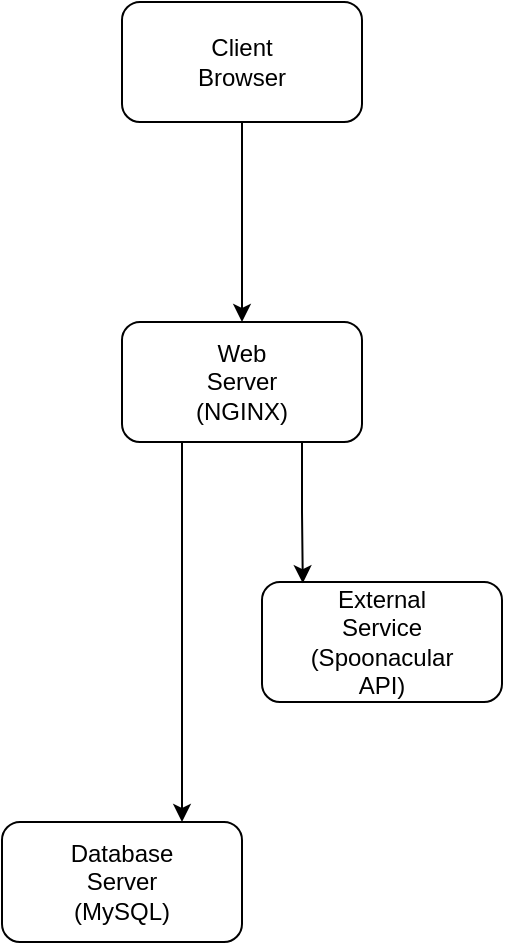 <mxfile version="26.1.1">
  <diagram name="Page-1" id="LOTBRAkOF79c5huIzY-V">
    <mxGraphModel dx="2074" dy="1267" grid="1" gridSize="10" guides="1" tooltips="1" connect="1" arrows="1" fold="1" page="1" pageScale="1" pageWidth="1169" pageHeight="827" math="0" shadow="0">
      <root>
        <mxCell id="0" />
        <mxCell id="1" parent="0" />
        <mxCell id="_VZB7JmNhEEntWlZTonQ-9" style="edgeStyle=orthogonalEdgeStyle;rounded=0;orthogonalLoop=1;jettySize=auto;html=1;exitX=0.5;exitY=1;exitDx=0;exitDy=0;entryX=0.5;entryY=0;entryDx=0;entryDy=0;" parent="1" source="_VZB7JmNhEEntWlZTonQ-1" target="_VZB7JmNhEEntWlZTonQ-2" edge="1">
          <mxGeometry relative="1" as="geometry" />
        </mxCell>
        <mxCell id="_VZB7JmNhEEntWlZTonQ-1" value="" style="rounded=1;whiteSpace=wrap;html=1;" parent="1" vertex="1">
          <mxGeometry x="520" y="140" width="120" height="60" as="geometry" />
        </mxCell>
        <mxCell id="_VZB7JmNhEEntWlZTonQ-11" style="edgeStyle=orthogonalEdgeStyle;rounded=0;orthogonalLoop=1;jettySize=auto;html=1;exitX=0.25;exitY=1;exitDx=0;exitDy=0;entryX=0.75;entryY=0;entryDx=0;entryDy=0;" parent="1" source="_VZB7JmNhEEntWlZTonQ-2" target="_VZB7JmNhEEntWlZTonQ-4" edge="1">
          <mxGeometry relative="1" as="geometry" />
        </mxCell>
        <mxCell id="_VZB7JmNhEEntWlZTonQ-2" value="" style="rounded=1;whiteSpace=wrap;html=1;" parent="1" vertex="1">
          <mxGeometry x="520" y="300" width="120" height="60" as="geometry" />
        </mxCell>
        <mxCell id="_VZB7JmNhEEntWlZTonQ-3" value="" style="rounded=1;whiteSpace=wrap;html=1;" parent="1" vertex="1">
          <mxGeometry x="590" y="430" width="120" height="60" as="geometry" />
        </mxCell>
        <mxCell id="_VZB7JmNhEEntWlZTonQ-4" value="" style="rounded=1;whiteSpace=wrap;html=1;" parent="1" vertex="1">
          <mxGeometry x="460" y="550" width="120" height="60" as="geometry" />
        </mxCell>
        <mxCell id="_VZB7JmNhEEntWlZTonQ-5" value="Client Browser" style="text;html=1;align=center;verticalAlign=middle;whiteSpace=wrap;rounded=0;" parent="1" vertex="1">
          <mxGeometry x="550" y="155" width="60" height="30" as="geometry" />
        </mxCell>
        <mxCell id="_VZB7JmNhEEntWlZTonQ-6" value="Web Server&lt;div&gt;(NGINX)&lt;/div&gt;" style="text;html=1;align=center;verticalAlign=middle;whiteSpace=wrap;rounded=0;" parent="1" vertex="1">
          <mxGeometry x="550" y="315" width="60" height="30" as="geometry" />
        </mxCell>
        <mxCell id="_VZB7JmNhEEntWlZTonQ-7" value="External Service&lt;div&gt;(Spoonacular API)&lt;/div&gt;" style="text;html=1;align=center;verticalAlign=middle;whiteSpace=wrap;rounded=0;" parent="1" vertex="1">
          <mxGeometry x="620" y="445" width="60" height="30" as="geometry" />
        </mxCell>
        <mxCell id="_VZB7JmNhEEntWlZTonQ-8" value="Database Server&lt;div&gt;(MySQL)&lt;/div&gt;" style="text;html=1;align=center;verticalAlign=middle;whiteSpace=wrap;rounded=0;" parent="1" vertex="1">
          <mxGeometry x="490" y="565" width="60" height="30" as="geometry" />
        </mxCell>
        <mxCell id="_VZB7JmNhEEntWlZTonQ-10" style="edgeStyle=orthogonalEdgeStyle;rounded=0;orthogonalLoop=1;jettySize=auto;html=1;exitX=0.75;exitY=1;exitDx=0;exitDy=0;entryX=0.17;entryY=0.01;entryDx=0;entryDy=0;entryPerimeter=0;" parent="1" source="_VZB7JmNhEEntWlZTonQ-2" target="_VZB7JmNhEEntWlZTonQ-3" edge="1">
          <mxGeometry relative="1" as="geometry" />
        </mxCell>
      </root>
    </mxGraphModel>
  </diagram>
</mxfile>
